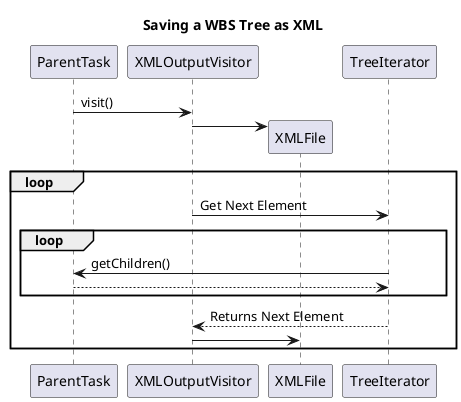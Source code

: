 @startuml

title Saving a WBS Tree as XML

	ParentTask -> XMLOutputVisitor : visit()
	create XMLFile
	XMLOutputVisitor -> XMLFile
loop
	XMLOutputVisitor -> TreeIterator : Get Next Element
	loop
		TreeIterator -> ParentTask : getChildren()
		TreeIterator <-- ParentTask
	end
	XMLOutputVisitor <-- TreeIterator : Returns Next Element
	XMLOutputVisitor -> XMLFile
end

@enduml
